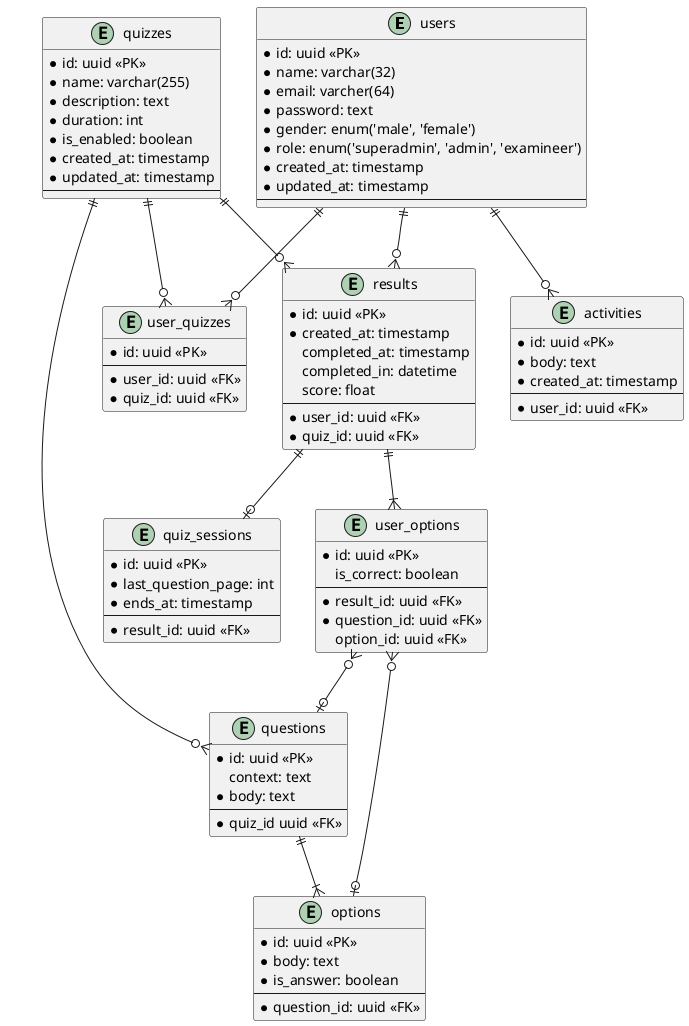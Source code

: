 @startuml

entity users {
    * id: uuid <<PK>>
    * name: varchar(32)
    * email: varcher(64)
    * password: text
    * gender: enum('male', 'female')
    * role: enum('superadmin', 'admin', 'examineer')
    * created_at: timestamp
    * updated_at: timestamp
    ---
}

entity quizzes {
    * id: uuid <<PK>>
    * name: varchar(255)
    * description: text
    * duration: int
    * is_enabled: boolean
    * created_at: timestamp
    * updated_at: timestamp
    ---
}

entity user_quizzes {
    * id: uuid <<PK>>
    ---
    * user_id: uuid <<FK>>
    * quiz_id: uuid <<FK>>
}

entity questions {
    * id: uuid <<PK>>
    context: text
    * body: text
    ---
    * quiz_id uuid <<FK>>
}

entity options {
    * id: uuid <<PK>>
    * body: text
    * is_answer: boolean
    ---
    * question_id: uuid <<FK>>
}

entity results {
    * id: uuid <<PK>>
    * created_at: timestamp
    completed_at: timestamp
    completed_in: datetime
    score: float
    ---
    * user_id: uuid <<FK>>
    * quiz_id: uuid <<FK>>
}

entity quiz_sessions {
    * id: uuid <<PK>>
    * last_question_page: int
    * ends_at: timestamp
    ---
    * result_id: uuid <<FK>>
}

entity activities {
    * id: uuid <<PK>>
    * body: text
    * created_at: timestamp
    ---
    * user_id: uuid <<FK>>
}

entity user_options {
    * id: uuid <<PK>>
    is_correct: boolean
    ---
    * result_id: uuid <<FK>>
    * question_id: uuid <<FK>>
    option_id: uuid <<FK>>
}

users ||--o{ user_quizzes
users ||--o{ activities
users ||--o{ results
quizzes ||--o{ user_quizzes
quizzes ||--o{ questions
quizzes ||--o{ results
questions ||--|{ options
results ||--o| quiz_sessions
results ||--|{ user_options
user_options }o--o| questions
user_options }o--o| options

@enduml
